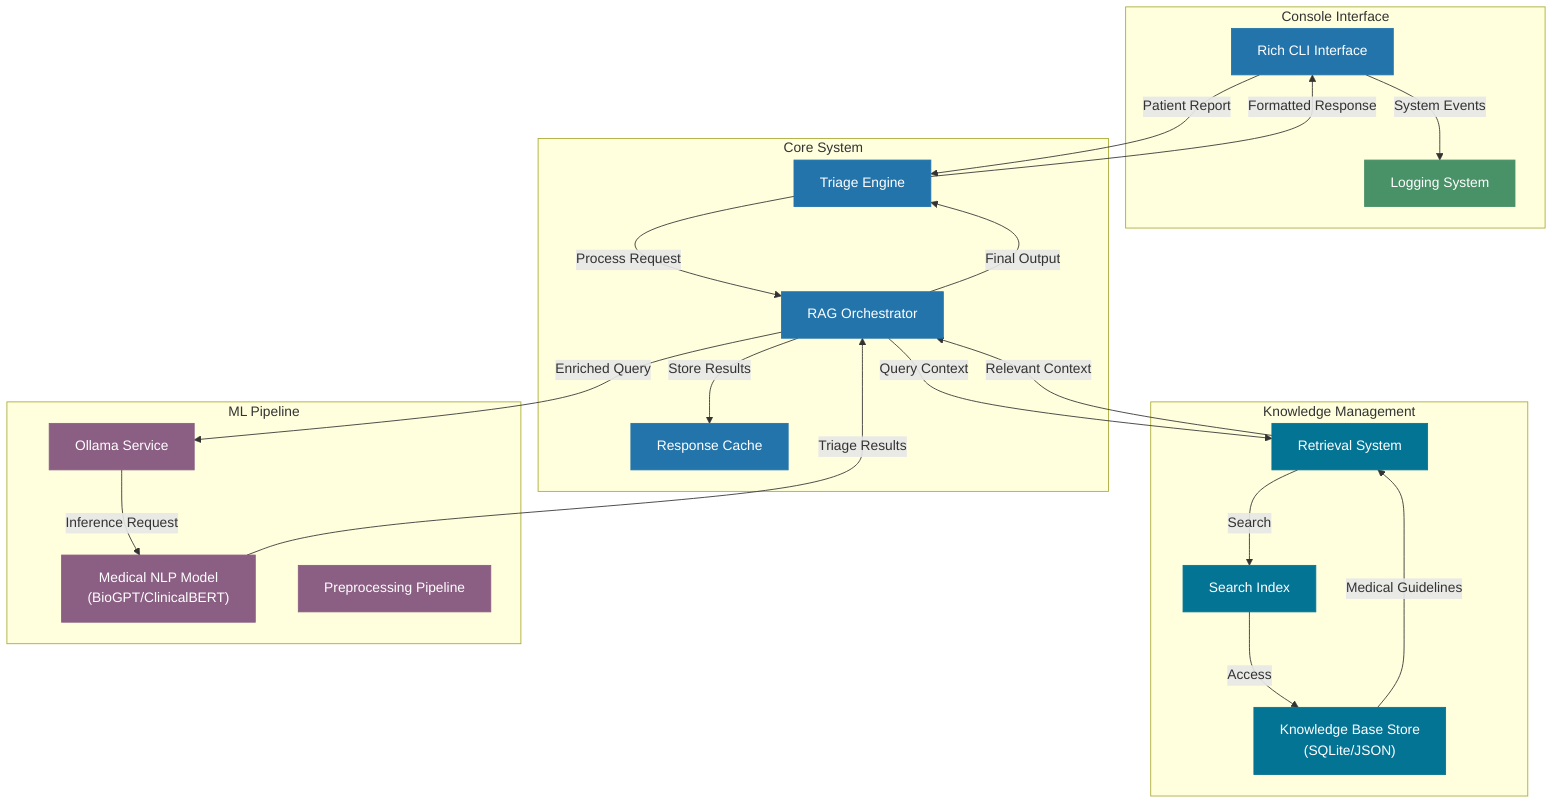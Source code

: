 flowchart TD
    subgraph UI["Console Interface"]
        CLI["Rich CLI Interface"]
        LOG["Logging System"]
    end

    subgraph Core["Core System"]
        TR["Triage Engine"]
        RAG["RAG Orchestrator"]
        Cache["Response Cache"]
    end

    subgraph KB["Knowledge Management"]
        KBS["Knowledge Base Store\n(SQLite/JSON)"]
        RS["Retrieval System"]
        Index["Search Index"]
    end

    subgraph ML["ML Pipeline"]
        OL["Ollama Service"]
        Model["Medical NLP Model\n(BioGPT/ClinicalBERT)"]
        PP["Preprocessing Pipeline"]
    end

    %% Data flow connections
    CLI -->|"Patient Report"| TR
    TR -->|"Process Request"| RAG
    RAG -->|"Query Context"| RS
    RS -->|"Search"| Index
    Index -->|"Access"| KBS
    KBS -->|"Medical Guidelines"| RS
    RS -->|"Relevant Context"| RAG
    RAG -->|"Enriched Query"| OL
    OL -->|"Inference Request"| Model
    Model -->|"Triage Results"| RAG
    RAG -->|"Store Results"| Cache
    RAG -->|"Final Output"| TR
    TR -->|"Formatted Response"| CLI
    CLI -->|"System Events"| LOG

    %% Styling
    classDef primary fill:#2374ab,stroke:#2374ab,color:#fff
    classDef secondary fill:#047495,stroke:#047495,color:#fff
    classDef storage fill:#499167,stroke:#499167,color:#fff
    classDef ml fill:#8b5e83,stroke:#8b5e83,color:#fff

    class CLI,TR,RAG,Cache primary
    class KBS,RS,Index secondary
    class Model,OL,PP ml
    class LOG storage